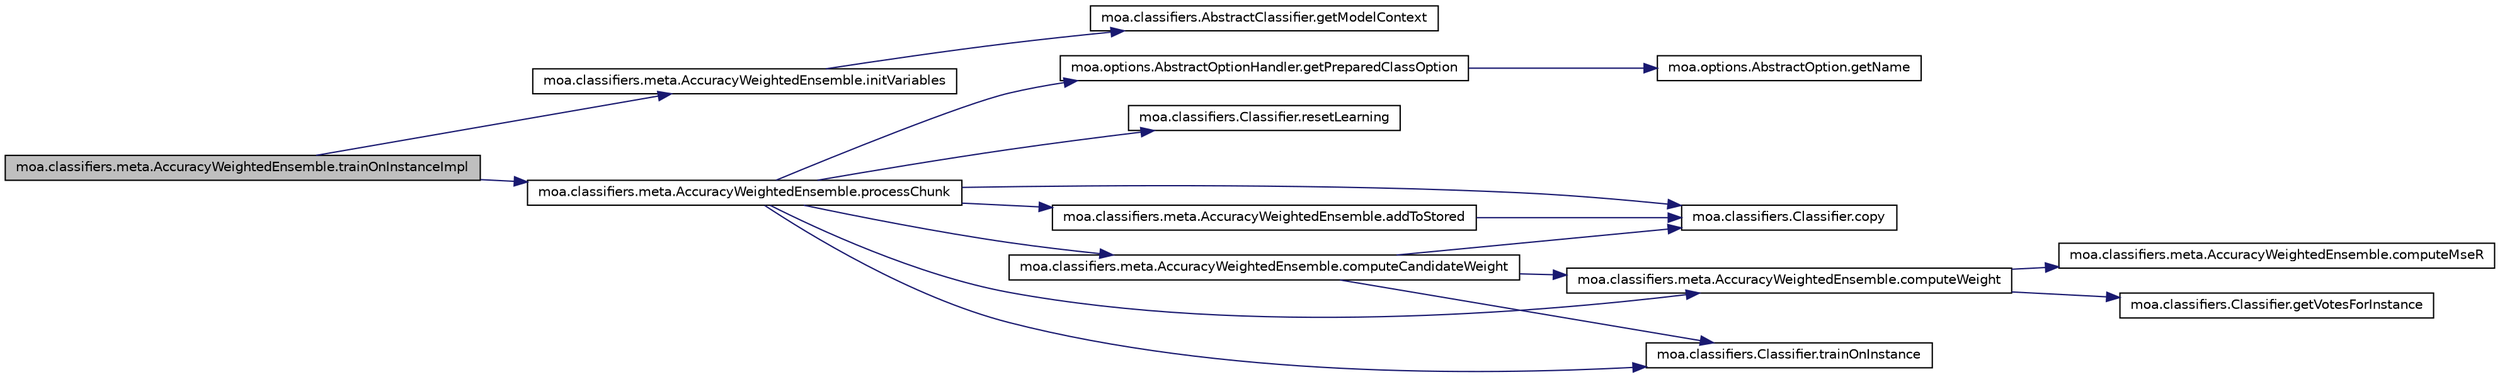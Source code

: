 digraph G
{
  edge [fontname="Helvetica",fontsize="10",labelfontname="Helvetica",labelfontsize="10"];
  node [fontname="Helvetica",fontsize="10",shape=record];
  rankdir=LR;
  Node1 [label="moa.classifiers.meta.AccuracyWeightedEnsemble.trainOnInstanceImpl",height=0.2,width=0.4,color="black", fillcolor="grey75", style="filled" fontcolor="black"];
  Node1 -> Node2 [color="midnightblue",fontsize="10",style="solid",fontname="Helvetica"];
  Node2 [label="moa.classifiers.meta.AccuracyWeightedEnsemble.initVariables",height=0.2,width=0.4,color="black", fillcolor="white", style="filled",URL="$classmoa_1_1classifiers_1_1meta_1_1AccuracyWeightedEnsemble.html#a306d0307c20730f4564adb4cb5dc5ef6",tooltip="Initiates the current chunk and class distribution variables."];
  Node2 -> Node3 [color="midnightblue",fontsize="10",style="solid",fontname="Helvetica"];
  Node3 [label="moa.classifiers.AbstractClassifier.getModelContext",height=0.2,width=0.4,color="black", fillcolor="white", style="filled",URL="$classmoa_1_1classifiers_1_1AbstractClassifier.html#a832f7f624c34b64e890c29f6fbeec19b",tooltip="Gets the reference to the header of the data stream."];
  Node1 -> Node4 [color="midnightblue",fontsize="10",style="solid",fontname="Helvetica"];
  Node4 [label="moa.classifiers.meta.AccuracyWeightedEnsemble.processChunk",height=0.2,width=0.4,color="black", fillcolor="white", style="filled",URL="$classmoa_1_1classifiers_1_1meta_1_1AccuracyWeightedEnsemble.html#a016ca262b73e5e6d6c987c2f1e1c198d",tooltip="Processes a chunk."];
  Node4 -> Node5 [color="midnightblue",fontsize="10",style="solid",fontname="Helvetica"];
  Node5 [label="moa.classifiers.meta.AccuracyWeightedEnsemble.addToStored",height=0.2,width=0.4,color="black", fillcolor="white", style="filled",URL="$classmoa_1_1classifiers_1_1meta_1_1AccuracyWeightedEnsemble.html#aeaa8b79d8159e96f0f1d4217515e2cbf",tooltip="Adds a classifier to the storage."];
  Node5 -> Node6 [color="midnightblue",fontsize="10",style="solid",fontname="Helvetica"];
  Node6 [label="moa.classifiers.Classifier.copy",height=0.2,width=0.4,color="black", fillcolor="white", style="filled",URL="$interfacemoa_1_1classifiers_1_1Classifier.html#af50dcec23ecb34c1bd141d0d389bdb59",tooltip="Produces a copy of this classifier."];
  Node4 -> Node7 [color="midnightblue",fontsize="10",style="solid",fontname="Helvetica"];
  Node7 [label="moa.classifiers.meta.AccuracyWeightedEnsemble.computeCandidateWeight",height=0.2,width=0.4,color="black", fillcolor="white", style="filled",URL="$classmoa_1_1classifiers_1_1meta_1_1AccuracyWeightedEnsemble.html#a8d1b05381d0898a70d4da8bd695514b5",tooltip="Computes the weight of a candidate classifier."];
  Node7 -> Node8 [color="midnightblue",fontsize="10",style="solid",fontname="Helvetica"];
  Node8 [label="moa.classifiers.meta.AccuracyWeightedEnsemble.computeWeight",height=0.2,width=0.4,color="black", fillcolor="white", style="filled",URL="$classmoa_1_1classifiers_1_1meta_1_1AccuracyWeightedEnsemble.html#ab8ff00103d72fff5a88bf076915b6a4b",tooltip="Computes the weight of a given classifie."];
  Node8 -> Node9 [color="midnightblue",fontsize="10",style="solid",fontname="Helvetica"];
  Node9 [label="moa.classifiers.meta.AccuracyWeightedEnsemble.computeMseR",height=0.2,width=0.4,color="black", fillcolor="white", style="filled",URL="$classmoa_1_1classifiers_1_1meta_1_1AccuracyWeightedEnsemble.html#ad4ce206201ffdaaa4044fc344ffdd981",tooltip="Computes the MSEr threshold."];
  Node8 -> Node10 [color="midnightblue",fontsize="10",style="solid",fontname="Helvetica"];
  Node10 [label="moa.classifiers.Classifier.getVotesForInstance",height=0.2,width=0.4,color="black", fillcolor="white", style="filled",URL="$interfacemoa_1_1classifiers_1_1Classifier.html#a0933ed1199c2b16a8eb8186dabf9a8f9",tooltip="Predicts the class memberships for a given instance."];
  Node7 -> Node6 [color="midnightblue",fontsize="10",style="solid",fontname="Helvetica"];
  Node7 -> Node11 [color="midnightblue",fontsize="10",style="solid",fontname="Helvetica"];
  Node11 [label="moa.classifiers.Classifier.trainOnInstance",height=0.2,width=0.4,color="black", fillcolor="white", style="filled",URL="$interfacemoa_1_1classifiers_1_1Classifier.html#ac28018bc307abe34a8ace54dba3ebff1",tooltip="Trains this classifier incrementally using the given instance."];
  Node4 -> Node8 [color="midnightblue",fontsize="10",style="solid",fontname="Helvetica"];
  Node4 -> Node6 [color="midnightblue",fontsize="10",style="solid",fontname="Helvetica"];
  Node4 -> Node12 [color="midnightblue",fontsize="10",style="solid",fontname="Helvetica"];
  Node12 [label="moa.options.AbstractOptionHandler.getPreparedClassOption",height=0.2,width=0.4,color="black", fillcolor="white", style="filled",URL="$classmoa_1_1options_1_1AbstractOptionHandler.html#a2d5e872c7c6a32487013ba914c6d3fcc",tooltip="Gets a prepared option of this class."];
  Node12 -> Node13 [color="midnightblue",fontsize="10",style="solid",fontname="Helvetica"];
  Node13 [label="moa.options.AbstractOption.getName",height=0.2,width=0.4,color="black", fillcolor="white", style="filled",URL="$classmoa_1_1options_1_1AbstractOption.html#a26d25b88bb5244ed3c2ec142bd28353d",tooltip="Gets the name of this option."];
  Node4 -> Node14 [color="midnightblue",fontsize="10",style="solid",fontname="Helvetica"];
  Node14 [label="moa.classifiers.Classifier.resetLearning",height=0.2,width=0.4,color="black", fillcolor="white", style="filled",URL="$interfacemoa_1_1classifiers_1_1Classifier.html#a0cb1a2820196bc5e2a95b05a0b6666f0",tooltip="Resets this classifier."];
  Node4 -> Node11 [color="midnightblue",fontsize="10",style="solid",fontname="Helvetica"];
}
